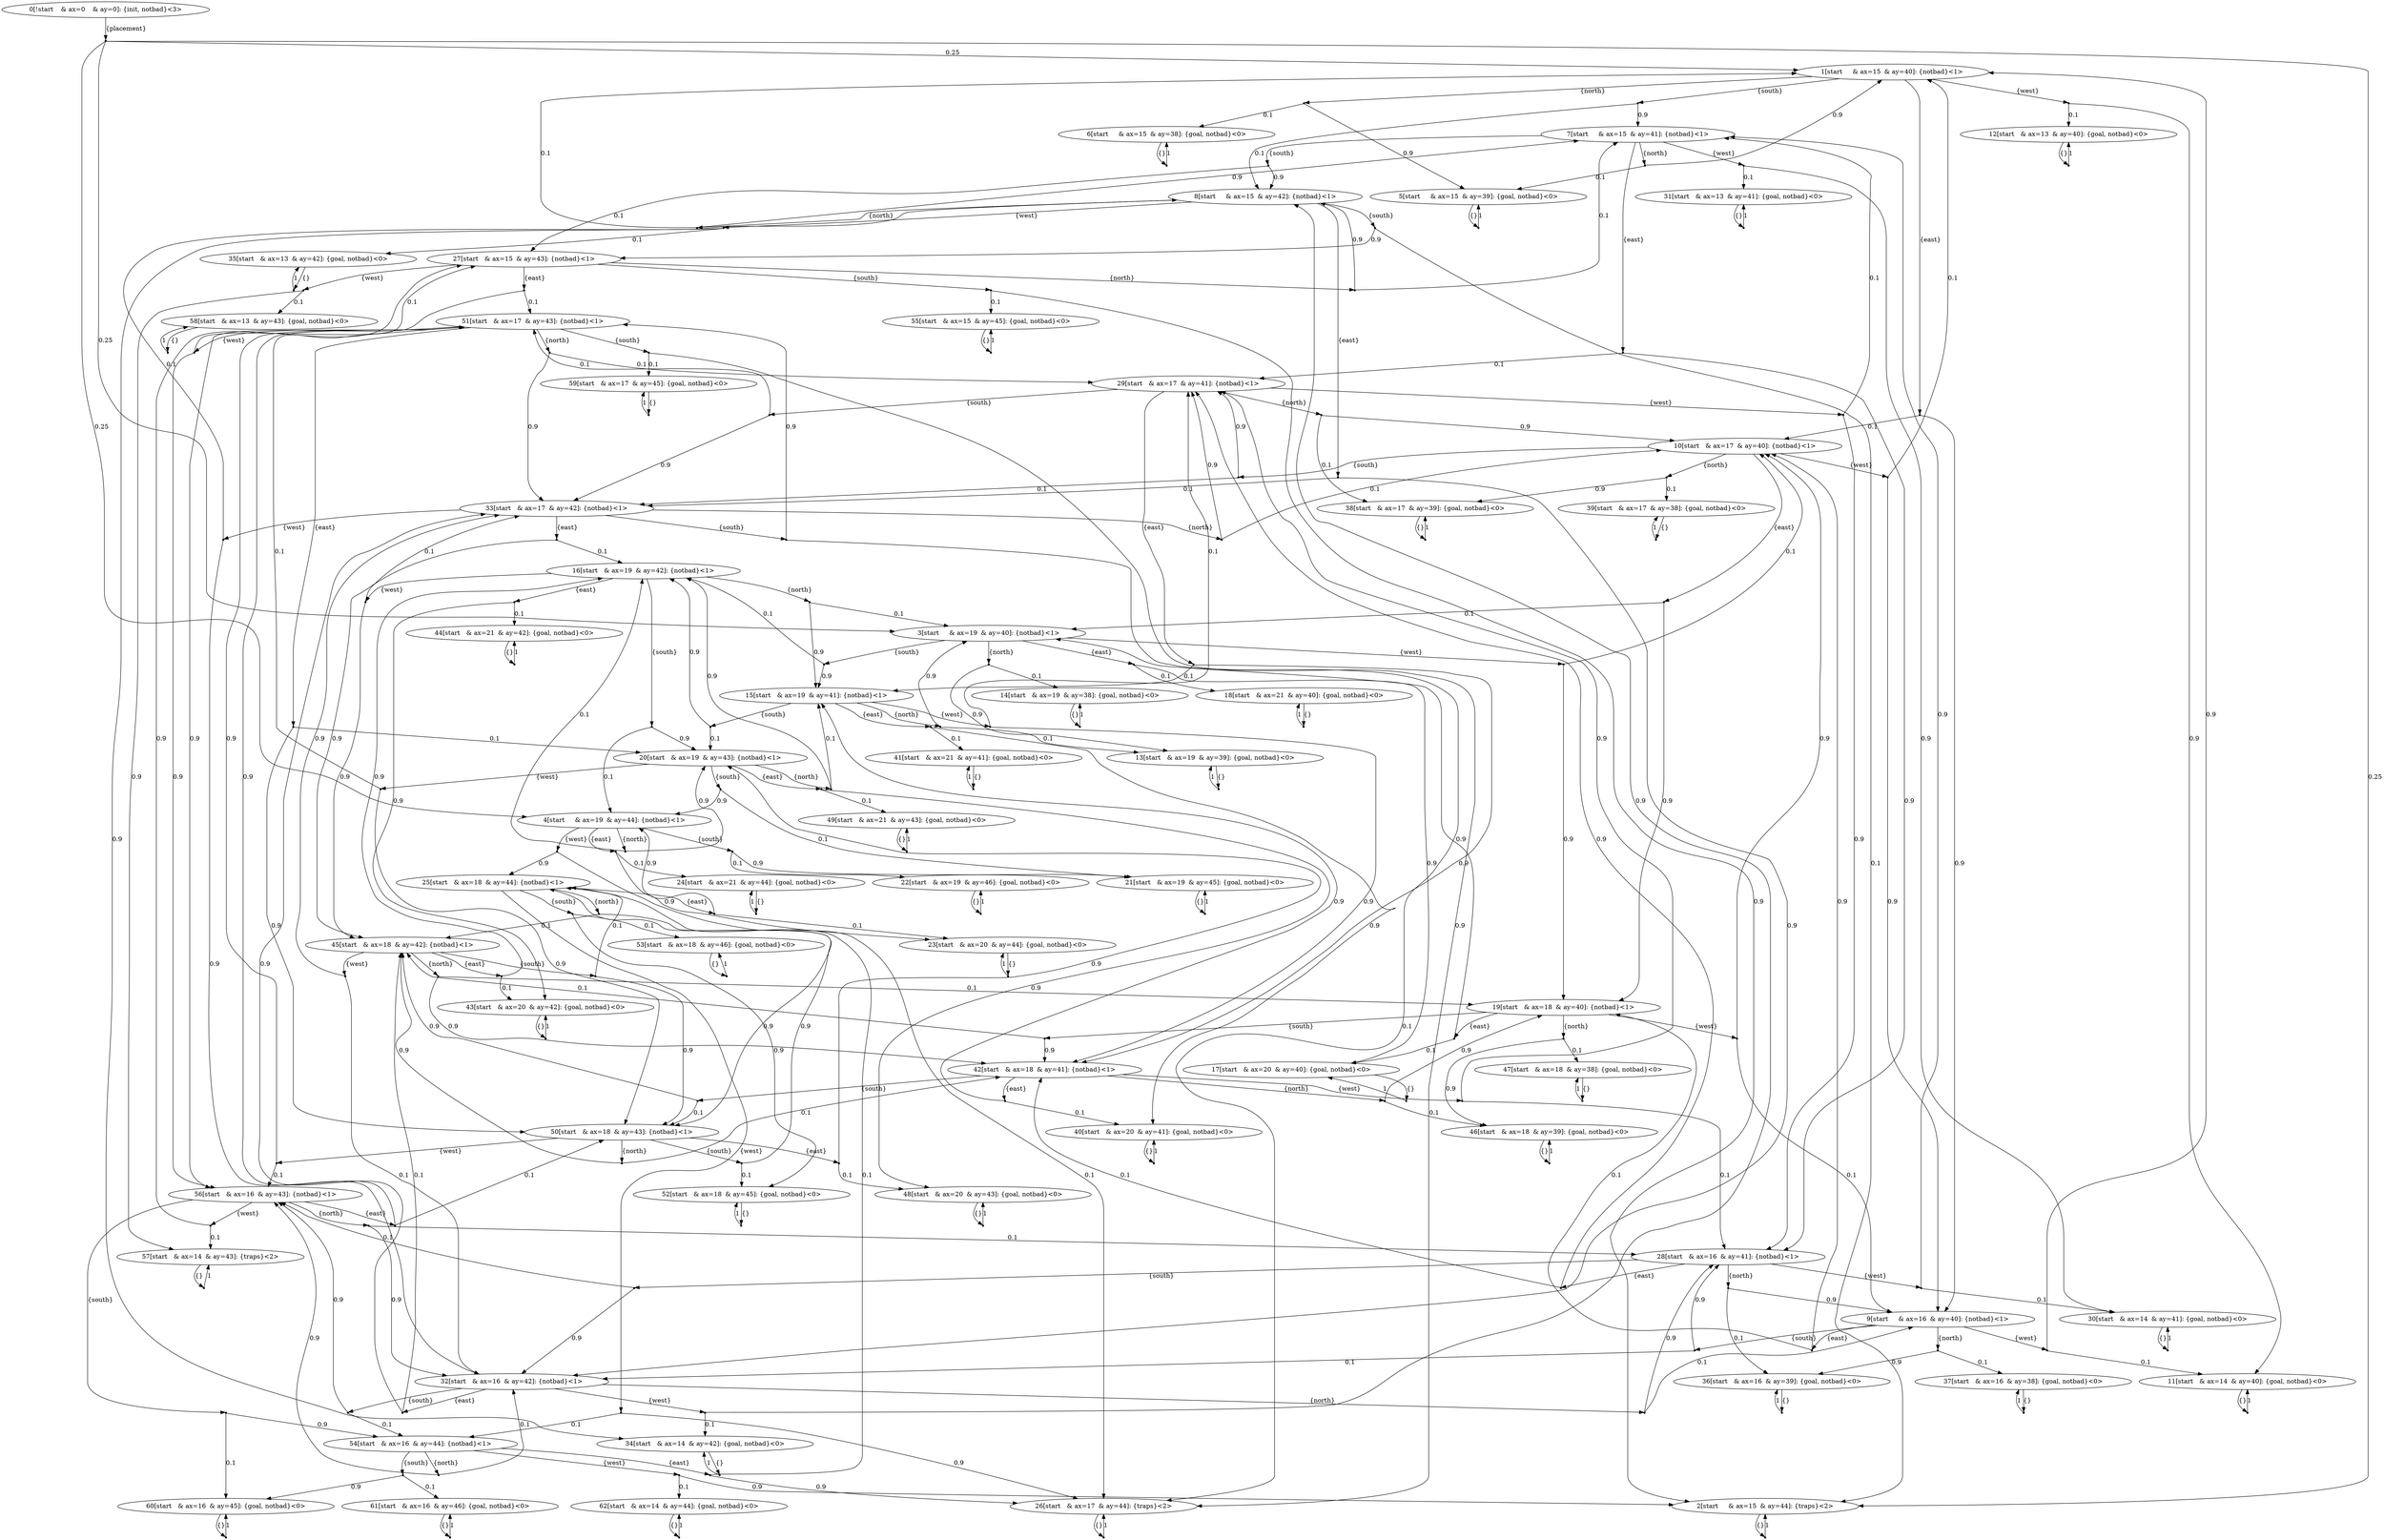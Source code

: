 digraph model {
	0 [ label = "0[!start	& ax=0	& ay=0]: {init, notbad}<3>" ];
	1 [ label = "1[start	& ax=15	& ay=40]: {notbad}<1>" ];
	2 [ label = "2[start	& ax=15	& ay=44]: {traps}<2>" ];
	3 [ label = "3[start	& ax=19	& ay=40]: {notbad}<1>" ];
	4 [ label = "4[start	& ax=19	& ay=44]: {notbad}<1>" ];
	5 [ label = "5[start	& ax=15	& ay=39]: {goal, notbad}<0>" ];
	6 [ label = "6[start	& ax=15	& ay=38]: {goal, notbad}<0>" ];
	7 [ label = "7[start	& ax=15	& ay=41]: {notbad}<1>" ];
	8 [ label = "8[start	& ax=15	& ay=42]: {notbad}<1>" ];
	9 [ label = "9[start	& ax=16	& ay=40]: {notbad}<1>" ];
	10 [ label = "10[start	& ax=17	& ay=40]: {notbad}<1>" ];
	11 [ label = "11[start	& ax=14	& ay=40]: {goal, notbad}<0>" ];
	12 [ label = "12[start	& ax=13	& ay=40]: {goal, notbad}<0>" ];
	13 [ label = "13[start	& ax=19	& ay=39]: {goal, notbad}<0>" ];
	14 [ label = "14[start	& ax=19	& ay=38]: {goal, notbad}<0>" ];
	15 [ label = "15[start	& ax=19	& ay=41]: {notbad}<1>" ];
	16 [ label = "16[start	& ax=19	& ay=42]: {notbad}<1>" ];
	17 [ label = "17[start	& ax=20	& ay=40]: {goal, notbad}<0>" ];
	18 [ label = "18[start	& ax=21	& ay=40]: {goal, notbad}<0>" ];
	19 [ label = "19[start	& ax=18	& ay=40]: {notbad}<1>" ];
	20 [ label = "20[start	& ax=19	& ay=43]: {notbad}<1>" ];
	21 [ label = "21[start	& ax=19	& ay=45]: {goal, notbad}<0>" ];
	22 [ label = "22[start	& ax=19	& ay=46]: {goal, notbad}<0>" ];
	23 [ label = "23[start	& ax=20	& ay=44]: {goal, notbad}<0>" ];
	24 [ label = "24[start	& ax=21	& ay=44]: {goal, notbad}<0>" ];
	25 [ label = "25[start	& ax=18	& ay=44]: {notbad}<1>" ];
	26 [ label = "26[start	& ax=17	& ay=44]: {traps}<2>" ];
	27 [ label = "27[start	& ax=15	& ay=43]: {notbad}<1>" ];
	28 [ label = "28[start	& ax=16	& ay=41]: {notbad}<1>" ];
	29 [ label = "29[start	& ax=17	& ay=41]: {notbad}<1>" ];
	30 [ label = "30[start	& ax=14	& ay=41]: {goal, notbad}<0>" ];
	31 [ label = "31[start	& ax=13	& ay=41]: {goal, notbad}<0>" ];
	32 [ label = "32[start	& ax=16	& ay=42]: {notbad}<1>" ];
	33 [ label = "33[start	& ax=17	& ay=42]: {notbad}<1>" ];
	34 [ label = "34[start	& ax=14	& ay=42]: {goal, notbad}<0>" ];
	35 [ label = "35[start	& ax=13	& ay=42]: {goal, notbad}<0>" ];
	36 [ label = "36[start	& ax=16	& ay=39]: {goal, notbad}<0>" ];
	37 [ label = "37[start	& ax=16	& ay=38]: {goal, notbad}<0>" ];
	38 [ label = "38[start	& ax=17	& ay=39]: {goal, notbad}<0>" ];
	39 [ label = "39[start	& ax=17	& ay=38]: {goal, notbad}<0>" ];
	40 [ label = "40[start	& ax=20	& ay=41]: {goal, notbad}<0>" ];
	41 [ label = "41[start	& ax=21	& ay=41]: {goal, notbad}<0>" ];
	42 [ label = "42[start	& ax=18	& ay=41]: {notbad}<1>" ];
	43 [ label = "43[start	& ax=20	& ay=42]: {goal, notbad}<0>" ];
	44 [ label = "44[start	& ax=21	& ay=42]: {goal, notbad}<0>" ];
	45 [ label = "45[start	& ax=18	& ay=42]: {notbad}<1>" ];
	46 [ label = "46[start	& ax=18	& ay=39]: {goal, notbad}<0>" ];
	47 [ label = "47[start	& ax=18	& ay=38]: {goal, notbad}<0>" ];
	48 [ label = "48[start	& ax=20	& ay=43]: {goal, notbad}<0>" ];
	49 [ label = "49[start	& ax=21	& ay=43]: {goal, notbad}<0>" ];
	50 [ label = "50[start	& ax=18	& ay=43]: {notbad}<1>" ];
	51 [ label = "51[start	& ax=17	& ay=43]: {notbad}<1>" ];
	52 [ label = "52[start	& ax=18	& ay=45]: {goal, notbad}<0>" ];
	53 [ label = "53[start	& ax=18	& ay=46]: {goal, notbad}<0>" ];
	54 [ label = "54[start	& ax=16	& ay=44]: {notbad}<1>" ];
	55 [ label = "55[start	& ax=15	& ay=45]: {goal, notbad}<0>" ];
	56 [ label = "56[start	& ax=16	& ay=43]: {notbad}<1>" ];
	57 [ label = "57[start	& ax=14	& ay=43]: {traps}<2>" ];
	58 [ label = "58[start	& ax=13	& ay=43]: {goal, notbad}<0>" ];
	59 [ label = "59[start	& ax=17	& ay=45]: {goal, notbad}<0>" ];
	60 [ label = "60[start	& ax=16	& ay=45]: {goal, notbad}<0>" ];
	61 [ label = "61[start	& ax=16	& ay=46]: {goal, notbad}<0>" ];
	62 [ label = "62[start	& ax=14	& ay=44]: {goal, notbad}<0>" ];
	"0c0" [shape = "point"];
	0 -> "0c0" [ label = "{placement}"]
;
	"0c0" -> 1 [ label= "0.25" ];
	"0c0" -> 2 [ label= "0.25" ];
	"0c0" -> 3 [ label= "0.25" ];
	"0c0" -> 4 [ label= "0.25" ];
	"1c0" [shape = "point"];
	1 -> "1c0" [ label = "{north}"]
;
	"1c0" -> 5 [ label= "0.9" ];
	"1c0" -> 6 [ label= "0.1" ];
	"1c1" [shape = "point"];
	1 -> "1c1" [ label = "{south}"]
;
	"1c1" -> 7 [ label= "0.9" ];
	"1c1" -> 8 [ label= "0.1" ];
	"1c2" [shape = "point"];
	1 -> "1c2" [ label = "{east}"]
;
	"1c2" -> 9 [ label= "0.9" ];
	"1c2" -> 10 [ label= "0.1" ];
	"1c3" [shape = "point"];
	1 -> "1c3" [ label = "{west}"]
;
	"1c3" -> 11 [ label= "0.9" ];
	"1c3" -> 12 [ label= "0.1" ];
	"2c0" [shape = "point"];
	2 -> "2c0" [ label = "{}"]
;
	"2c0" -> 2 [ label= "1" ];
	"3c0" [shape = "point"];
	3 -> "3c0" [ label = "{north}"]
;
	"3c0" -> 13 [ label= "0.9" ];
	"3c0" -> 14 [ label= "0.1" ];
	"3c1" [shape = "point"];
	3 -> "3c1" [ label = "{south}"]
;
	"3c1" -> 15 [ label= "0.9" ];
	"3c1" -> 16 [ label= "0.1" ];
	"3c2" [shape = "point"];
	3 -> "3c2" [ label = "{east}"]
;
	"3c2" -> 17 [ label= "0.9" ];
	"3c2" -> 18 [ label= "0.1" ];
	"3c3" [shape = "point"];
	3 -> "3c3" [ label = "{west}"]
;
	"3c3" -> 10 [ label= "0.1" ];
	"3c3" -> 19 [ label= "0.9" ];
	"4c0" [shape = "point"];
	4 -> "4c0" [ label = "{north}"]
;
	"4c0" -> 16 [ label= "0.1" ];
	"4c0" -> 20 [ label= "0.9" ];
	"4c1" [shape = "point"];
	4 -> "4c1" [ label = "{south}"]
;
	"4c1" -> 21 [ label= "0.9" ];
	"4c1" -> 22 [ label= "0.1" ];
	"4c2" [shape = "point"];
	4 -> "4c2" [ label = "{east}"]
;
	"4c2" -> 23 [ label= "0.9" ];
	"4c2" -> 24 [ label= "0.1" ];
	"4c3" [shape = "point"];
	4 -> "4c3" [ label = "{west}"]
;
	"4c3" -> 25 [ label= "0.9" ];
	"4c3" -> 26 [ label= "0.1" ];
	"5c0" [shape = "point"];
	5 -> "5c0" [ label = "{}"]
;
	"5c0" -> 5 [ label= "1" ];
	"6c0" [shape = "point"];
	6 -> "6c0" [ label = "{}"]
;
	"6c0" -> 6 [ label= "1" ];
	"7c0" [shape = "point"];
	7 -> "7c0" [ label = "{north}"]
;
	"7c0" -> 1 [ label= "0.9" ];
	"7c0" -> 5 [ label= "0.1" ];
	"7c1" [shape = "point"];
	7 -> "7c1" [ label = "{south}"]
;
	"7c1" -> 8 [ label= "0.9" ];
	"7c1" -> 27 [ label= "0.1" ];
	"7c2" [shape = "point"];
	7 -> "7c2" [ label = "{east}"]
;
	"7c2" -> 28 [ label= "0.9" ];
	"7c2" -> 29 [ label= "0.1" ];
	"7c3" [shape = "point"];
	7 -> "7c3" [ label = "{west}"]
;
	"7c3" -> 30 [ label= "0.9" ];
	"7c3" -> 31 [ label= "0.1" ];
	"8c0" [shape = "point"];
	8 -> "8c0" [ label = "{north}"]
;
	"8c0" -> 1 [ label= "0.1" ];
	"8c0" -> 7 [ label= "0.9" ];
	"8c1" [shape = "point"];
	8 -> "8c1" [ label = "{south}"]
;
	"8c1" -> 2 [ label= "0.1" ];
	"8c1" -> 27 [ label= "0.9" ];
	"8c2" [shape = "point"];
	8 -> "8c2" [ label = "{east}"]
;
	"8c2" -> 32 [ label= "0.9" ];
	"8c2" -> 33 [ label= "0.1" ];
	"8c3" [shape = "point"];
	8 -> "8c3" [ label = "{west}"]
;
	"8c3" -> 34 [ label= "0.9" ];
	"8c3" -> 35 [ label= "0.1" ];
	"9c0" [shape = "point"];
	9 -> "9c0" [ label = "{north}"]
;
	"9c0" -> 36 [ label= "0.9" ];
	"9c0" -> 37 [ label= "0.1" ];
	"9c1" [shape = "point"];
	9 -> "9c1" [ label = "{south}"]
;
	"9c1" -> 28 [ label= "0.9" ];
	"9c1" -> 32 [ label= "0.1" ];
	"9c2" [shape = "point"];
	9 -> "9c2" [ label = "{east}"]
;
	"9c2" -> 10 [ label= "0.9" ];
	"9c2" -> 19 [ label= "0.1" ];
	"9c3" [shape = "point"];
	9 -> "9c3" [ label = "{west}"]
;
	"9c3" -> 1 [ label= "0.9" ];
	"9c3" -> 11 [ label= "0.1" ];
	"10c0" [shape = "point"];
	10 -> "10c0" [ label = "{north}"]
;
	"10c0" -> 38 [ label= "0.9" ];
	"10c0" -> 39 [ label= "0.1" ];
	"10c1" [shape = "point"];
	10 -> "10c1" [ label = "{south}"]
;
	"10c1" -> 29 [ label= "0.9" ];
	"10c1" -> 33 [ label= "0.1" ];
	"10c2" [shape = "point"];
	10 -> "10c2" [ label = "{east}"]
;
	"10c2" -> 3 [ label= "0.1" ];
	"10c2" -> 19 [ label= "0.9" ];
	"10c3" [shape = "point"];
	10 -> "10c3" [ label = "{west}"]
;
	"10c3" -> 1 [ label= "0.1" ];
	"10c3" -> 9 [ label= "0.9" ];
	"11c0" [shape = "point"];
	11 -> "11c0" [ label = "{}"]
;
	"11c0" -> 11 [ label= "1" ];
	"12c0" [shape = "point"];
	12 -> "12c0" [ label = "{}"]
;
	"12c0" -> 12 [ label= "1" ];
	"13c0" [shape = "point"];
	13 -> "13c0" [ label = "{}"]
;
	"13c0" -> 13 [ label= "1" ];
	"14c0" [shape = "point"];
	14 -> "14c0" [ label = "{}"]
;
	"14c0" -> 14 [ label= "1" ];
	"15c0" [shape = "point"];
	15 -> "15c0" [ label = "{north}"]
;
	"15c0" -> 3 [ label= "0.9" ];
	"15c0" -> 13 [ label= "0.1" ];
	"15c1" [shape = "point"];
	15 -> "15c1" [ label = "{south}"]
;
	"15c1" -> 16 [ label= "0.9" ];
	"15c1" -> 20 [ label= "0.1" ];
	"15c2" [shape = "point"];
	15 -> "15c2" [ label = "{east}"]
;
	"15c2" -> 40 [ label= "0.9" ];
	"15c2" -> 41 [ label= "0.1" ];
	"15c3" [shape = "point"];
	15 -> "15c3" [ label = "{west}"]
;
	"15c3" -> 29 [ label= "0.1" ];
	"15c3" -> 42 [ label= "0.9" ];
	"16c0" [shape = "point"];
	16 -> "16c0" [ label = "{north}"]
;
	"16c0" -> 3 [ label= "0.1" ];
	"16c0" -> 15 [ label= "0.9" ];
	"16c1" [shape = "point"];
	16 -> "16c1" [ label = "{south}"]
;
	"16c1" -> 4 [ label= "0.1" ];
	"16c1" -> 20 [ label= "0.9" ];
	"16c2" [shape = "point"];
	16 -> "16c2" [ label = "{east}"]
;
	"16c2" -> 43 [ label= "0.9" ];
	"16c2" -> 44 [ label= "0.1" ];
	"16c3" [shape = "point"];
	16 -> "16c3" [ label = "{west}"]
;
	"16c3" -> 33 [ label= "0.1" ];
	"16c3" -> 45 [ label= "0.9" ];
	"17c0" [shape = "point"];
	17 -> "17c0" [ label = "{}"]
;
	"17c0" -> 17 [ label= "1" ];
	"18c0" [shape = "point"];
	18 -> "18c0" [ label = "{}"]
;
	"18c0" -> 18 [ label= "1" ];
	"19c0" [shape = "point"];
	19 -> "19c0" [ label = "{north}"]
;
	"19c0" -> 46 [ label= "0.9" ];
	"19c0" -> 47 [ label= "0.1" ];
	"19c1" [shape = "point"];
	19 -> "19c1" [ label = "{south}"]
;
	"19c1" -> 42 [ label= "0.9" ];
	"19c1" -> 45 [ label= "0.1" ];
	"19c2" [shape = "point"];
	19 -> "19c2" [ label = "{east}"]
;
	"19c2" -> 3 [ label= "0.9" ];
	"19c2" -> 17 [ label= "0.1" ];
	"19c3" [shape = "point"];
	19 -> "19c3" [ label = "{west}"]
;
	"19c3" -> 9 [ label= "0.1" ];
	"19c3" -> 10 [ label= "0.9" ];
	"20c0" [shape = "point"];
	20 -> "20c0" [ label = "{north}"]
;
	"20c0" -> 15 [ label= "0.1" ];
	"20c0" -> 16 [ label= "0.9" ];
	"20c1" [shape = "point"];
	20 -> "20c1" [ label = "{south}"]
;
	"20c1" -> 4 [ label= "0.9" ];
	"20c1" -> 21 [ label= "0.1" ];
	"20c2" [shape = "point"];
	20 -> "20c2" [ label = "{east}"]
;
	"20c2" -> 48 [ label= "0.9" ];
	"20c2" -> 49 [ label= "0.1" ];
	"20c3" [shape = "point"];
	20 -> "20c3" [ label = "{west}"]
;
	"20c3" -> 50 [ label= "0.9" ];
	"20c3" -> 51 [ label= "0.1" ];
	"21c0" [shape = "point"];
	21 -> "21c0" [ label = "{}"]
;
	"21c0" -> 21 [ label= "1" ];
	"22c0" [shape = "point"];
	22 -> "22c0" [ label = "{}"]
;
	"22c0" -> 22 [ label= "1" ];
	"23c0" [shape = "point"];
	23 -> "23c0" [ label = "{}"]
;
	"23c0" -> 23 [ label= "1" ];
	"24c0" [shape = "point"];
	24 -> "24c0" [ label = "{}"]
;
	"24c0" -> 24 [ label= "1" ];
	"25c0" [shape = "point"];
	25 -> "25c0" [ label = "{north}"]
;
	"25c0" -> 45 [ label= "0.1" ];
	"25c0" -> 50 [ label= "0.9" ];
	"25c1" [shape = "point"];
	25 -> "25c1" [ label = "{south}"]
;
	"25c1" -> 52 [ label= "0.9" ];
	"25c1" -> 53 [ label= "0.1" ];
	"25c2" [shape = "point"];
	25 -> "25c2" [ label = "{east}"]
;
	"25c2" -> 4 [ label= "0.9" ];
	"25c2" -> 23 [ label= "0.1" ];
	"25c3" [shape = "point"];
	25 -> "25c3" [ label = "{west}"]
;
	"25c3" -> 26 [ label= "0.9" ];
	"25c3" -> 54 [ label= "0.1" ];
	"26c0" [shape = "point"];
	26 -> "26c0" [ label = "{}"]
;
	"26c0" -> 26 [ label= "1" ];
	"27c0" [shape = "point"];
	27 -> "27c0" [ label = "{north}"]
;
	"27c0" -> 7 [ label= "0.1" ];
	"27c0" -> 8 [ label= "0.9" ];
	"27c1" [shape = "point"];
	27 -> "27c1" [ label = "{south}"]
;
	"27c1" -> 2 [ label= "0.9" ];
	"27c1" -> 55 [ label= "0.1" ];
	"27c2" [shape = "point"];
	27 -> "27c2" [ label = "{east}"]
;
	"27c2" -> 51 [ label= "0.1" ];
	"27c2" -> 56 [ label= "0.9" ];
	"27c3" [shape = "point"];
	27 -> "27c3" [ label = "{west}"]
;
	"27c3" -> 57 [ label= "0.9" ];
	"27c3" -> 58 [ label= "0.1" ];
	"28c0" [shape = "point"];
	28 -> "28c0" [ label = "{north}"]
;
	"28c0" -> 9 [ label= "0.9" ];
	"28c0" -> 36 [ label= "0.1" ];
	"28c1" [shape = "point"];
	28 -> "28c1" [ label = "{south}"]
;
	"28c1" -> 32 [ label= "0.9" ];
	"28c1" -> 56 [ label= "0.1" ];
	"28c2" [shape = "point"];
	28 -> "28c2" [ label = "{east}"]
;
	"28c2" -> 29 [ label= "0.9" ];
	"28c2" -> 42 [ label= "0.1" ];
	"28c3" [shape = "point"];
	28 -> "28c3" [ label = "{west}"]
;
	"28c3" -> 7 [ label= "0.9" ];
	"28c3" -> 30 [ label= "0.1" ];
	"29c0" [shape = "point"];
	29 -> "29c0" [ label = "{north}"]
;
	"29c0" -> 10 [ label= "0.9" ];
	"29c0" -> 38 [ label= "0.1" ];
	"29c1" [shape = "point"];
	29 -> "29c1" [ label = "{south}"]
;
	"29c1" -> 33 [ label= "0.9" ];
	"29c1" -> 51 [ label= "0.1" ];
	"29c2" [shape = "point"];
	29 -> "29c2" [ label = "{east}"]
;
	"29c2" -> 15 [ label= "0.1" ];
	"29c2" -> 42 [ label= "0.9" ];
	"29c3" [shape = "point"];
	29 -> "29c3" [ label = "{west}"]
;
	"29c3" -> 7 [ label= "0.1" ];
	"29c3" -> 28 [ label= "0.9" ];
	"30c0" [shape = "point"];
	30 -> "30c0" [ label = "{}"]
;
	"30c0" -> 30 [ label= "1" ];
	"31c0" [shape = "point"];
	31 -> "31c0" [ label = "{}"]
;
	"31c0" -> 31 [ label= "1" ];
	"32c0" [shape = "point"];
	32 -> "32c0" [ label = "{north}"]
;
	"32c0" -> 9 [ label= "0.1" ];
	"32c0" -> 28 [ label= "0.9" ];
	"32c1" [shape = "point"];
	32 -> "32c1" [ label = "{south}"]
;
	"32c1" -> 54 [ label= "0.1" ];
	"32c1" -> 56 [ label= "0.9" ];
	"32c2" [shape = "point"];
	32 -> "32c2" [ label = "{east}"]
;
	"32c2" -> 33 [ label= "0.9" ];
	"32c2" -> 45 [ label= "0.1" ];
	"32c3" [shape = "point"];
	32 -> "32c3" [ label = "{west}"]
;
	"32c3" -> 8 [ label= "0.9" ];
	"32c3" -> 34 [ label= "0.1" ];
	"33c0" [shape = "point"];
	33 -> "33c0" [ label = "{north}"]
;
	"33c0" -> 10 [ label= "0.1" ];
	"33c0" -> 29 [ label= "0.9" ];
	"33c1" [shape = "point"];
	33 -> "33c1" [ label = "{south}"]
;
	"33c1" -> 26 [ label= "0.1" ];
	"33c1" -> 51 [ label= "0.9" ];
	"33c2" [shape = "point"];
	33 -> "33c2" [ label = "{east}"]
;
	"33c2" -> 16 [ label= "0.1" ];
	"33c2" -> 45 [ label= "0.9" ];
	"33c3" [shape = "point"];
	33 -> "33c3" [ label = "{west}"]
;
	"33c3" -> 8 [ label= "0.1" ];
	"33c3" -> 32 [ label= "0.9" ];
	"34c0" [shape = "point"];
	34 -> "34c0" [ label = "{}"]
;
	"34c0" -> 34 [ label= "1" ];
	"35c0" [shape = "point"];
	35 -> "35c0" [ label = "{}"]
;
	"35c0" -> 35 [ label= "1" ];
	"36c0" [shape = "point"];
	36 -> "36c0" [ label = "{}"]
;
	"36c0" -> 36 [ label= "1" ];
	"37c0" [shape = "point"];
	37 -> "37c0" [ label = "{}"]
;
	"37c0" -> 37 [ label= "1" ];
	"38c0" [shape = "point"];
	38 -> "38c0" [ label = "{}"]
;
	"38c0" -> 38 [ label= "1" ];
	"39c0" [shape = "point"];
	39 -> "39c0" [ label = "{}"]
;
	"39c0" -> 39 [ label= "1" ];
	"40c0" [shape = "point"];
	40 -> "40c0" [ label = "{}"]
;
	"40c0" -> 40 [ label= "1" ];
	"41c0" [shape = "point"];
	41 -> "41c0" [ label = "{}"]
;
	"41c0" -> 41 [ label= "1" ];
	"42c0" [shape = "point"];
	42 -> "42c0" [ label = "{north}"]
;
	"42c0" -> 19 [ label= "0.9" ];
	"42c0" -> 46 [ label= "0.1" ];
	"42c1" [shape = "point"];
	42 -> "42c1" [ label = "{south}"]
;
	"42c1" -> 45 [ label= "0.9" ];
	"42c1" -> 50 [ label= "0.1" ];
	"42c2" [shape = "point"];
	42 -> "42c2" [ label = "{east}"]
;
	"42c2" -> 15 [ label= "0.9" ];
	"42c2" -> 40 [ label= "0.1" ];
	"42c3" [shape = "point"];
	42 -> "42c3" [ label = "{west}"]
;
	"42c3" -> 28 [ label= "0.1" ];
	"42c3" -> 29 [ label= "0.9" ];
	"43c0" [shape = "point"];
	43 -> "43c0" [ label = "{}"]
;
	"43c0" -> 43 [ label= "1" ];
	"44c0" [shape = "point"];
	44 -> "44c0" [ label = "{}"]
;
	"44c0" -> 44 [ label= "1" ];
	"45c0" [shape = "point"];
	45 -> "45c0" [ label = "{north}"]
;
	"45c0" -> 19 [ label= "0.1" ];
	"45c0" -> 42 [ label= "0.9" ];
	"45c1" [shape = "point"];
	45 -> "45c1" [ label = "{south}"]
;
	"45c1" -> 25 [ label= "0.1" ];
	"45c1" -> 50 [ label= "0.9" ];
	"45c2" [shape = "point"];
	45 -> "45c2" [ label = "{east}"]
;
	"45c2" -> 16 [ label= "0.9" ];
	"45c2" -> 43 [ label= "0.1" ];
	"45c3" [shape = "point"];
	45 -> "45c3" [ label = "{west}"]
;
	"45c3" -> 32 [ label= "0.1" ];
	"45c3" -> 33 [ label= "0.9" ];
	"46c0" [shape = "point"];
	46 -> "46c0" [ label = "{}"]
;
	"46c0" -> 46 [ label= "1" ];
	"47c0" [shape = "point"];
	47 -> "47c0" [ label = "{}"]
;
	"47c0" -> 47 [ label= "1" ];
	"48c0" [shape = "point"];
	48 -> "48c0" [ label = "{}"]
;
	"48c0" -> 48 [ label= "1" ];
	"49c0" [shape = "point"];
	49 -> "49c0" [ label = "{}"]
;
	"49c0" -> 49 [ label= "1" ];
	"50c0" [shape = "point"];
	50 -> "50c0" [ label = "{north}"]
;
	"50c0" -> 42 [ label= "0.1" ];
	"50c0" -> 45 [ label= "0.9" ];
	"50c1" [shape = "point"];
	50 -> "50c1" [ label = "{south}"]
;
	"50c1" -> 25 [ label= "0.9" ];
	"50c1" -> 52 [ label= "0.1" ];
	"50c2" [shape = "point"];
	50 -> "50c2" [ label = "{east}"]
;
	"50c2" -> 20 [ label= "0.9" ];
	"50c2" -> 48 [ label= "0.1" ];
	"50c3" [shape = "point"];
	50 -> "50c3" [ label = "{west}"]
;
	"50c3" -> 51 [ label= "0.9" ];
	"50c3" -> 56 [ label= "0.1" ];
	"51c0" [shape = "point"];
	51 -> "51c0" [ label = "{north}"]
;
	"51c0" -> 29 [ label= "0.1" ];
	"51c0" -> 33 [ label= "0.9" ];
	"51c1" [shape = "point"];
	51 -> "51c1" [ label = "{south}"]
;
	"51c1" -> 26 [ label= "0.9" ];
	"51c1" -> 59 [ label= "0.1" ];
	"51c2" [shape = "point"];
	51 -> "51c2" [ label = "{east}"]
;
	"51c2" -> 20 [ label= "0.1" ];
	"51c2" -> 50 [ label= "0.9" ];
	"51c3" [shape = "point"];
	51 -> "51c3" [ label = "{west}"]
;
	"51c3" -> 27 [ label= "0.1" ];
	"51c3" -> 56 [ label= "0.9" ];
	"52c0" [shape = "point"];
	52 -> "52c0" [ label = "{}"]
;
	"52c0" -> 52 [ label= "1" ];
	"53c0" [shape = "point"];
	53 -> "53c0" [ label = "{}"]
;
	"53c0" -> 53 [ label= "1" ];
	"54c0" [shape = "point"];
	54 -> "54c0" [ label = "{north}"]
;
	"54c0" -> 32 [ label= "0.1" ];
	"54c0" -> 56 [ label= "0.9" ];
	"54c1" [shape = "point"];
	54 -> "54c1" [ label = "{south}"]
;
	"54c1" -> 60 [ label= "0.9" ];
	"54c1" -> 61 [ label= "0.1" ];
	"54c2" [shape = "point"];
	54 -> "54c2" [ label = "{east}"]
;
	"54c2" -> 25 [ label= "0.1" ];
	"54c2" -> 26 [ label= "0.9" ];
	"54c3" [shape = "point"];
	54 -> "54c3" [ label = "{west}"]
;
	"54c3" -> 2 [ label= "0.9" ];
	"54c3" -> 62 [ label= "0.1" ];
	"55c0" [shape = "point"];
	55 -> "55c0" [ label = "{}"]
;
	"55c0" -> 55 [ label= "1" ];
	"56c0" [shape = "point"];
	56 -> "56c0" [ label = "{north}"]
;
	"56c0" -> 28 [ label= "0.1" ];
	"56c0" -> 32 [ label= "0.9" ];
	"56c1" [shape = "point"];
	56 -> "56c1" [ label = "{south}"]
;
	"56c1" -> 54 [ label= "0.9" ];
	"56c1" -> 60 [ label= "0.1" ];
	"56c2" [shape = "point"];
	56 -> "56c2" [ label = "{east}"]
;
	"56c2" -> 50 [ label= "0.1" ];
	"56c2" -> 51 [ label= "0.9" ];
	"56c3" [shape = "point"];
	56 -> "56c3" [ label = "{west}"]
;
	"56c3" -> 27 [ label= "0.9" ];
	"56c3" -> 57 [ label= "0.1" ];
	"57c0" [shape = "point"];
	57 -> "57c0" [ label = "{}"]
;
	"57c0" -> 57 [ label= "1" ];
	"58c0" [shape = "point"];
	58 -> "58c0" [ label = "{}"]
;
	"58c0" -> 58 [ label= "1" ];
	"59c0" [shape = "point"];
	59 -> "59c0" [ label = "{}"]
;
	"59c0" -> 59 [ label= "1" ];
	"60c0" [shape = "point"];
	60 -> "60c0" [ label = "{}"]
;
	"60c0" -> 60 [ label= "1" ];
	"61c0" [shape = "point"];
	61 -> "61c0" [ label = "{}"]
;
	"61c0" -> 61 [ label= "1" ];
	"62c0" [shape = "point"];
	62 -> "62c0" [ label = "{}"]
;
	"62c0" -> 62 [ label= "1" ];
}

